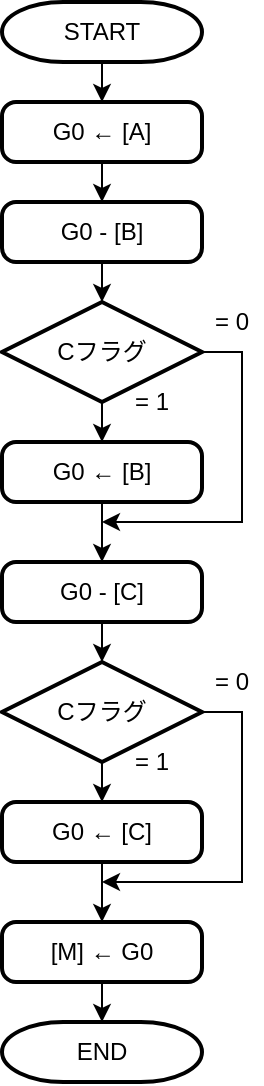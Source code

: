 <mxfile version="13.9.9" type="device"><diagram id="C5RBs43oDa-KdzZeNtuy" name="Page-1"><mxGraphModel dx="786" dy="580" grid="1" gridSize="10" guides="1" tooltips="1" connect="1" arrows="1" fold="1" page="1" pageScale="1" pageWidth="827" pageHeight="1169" math="0" shadow="0"><root><mxCell id="WIyWlLk6GJQsqaUBKTNV-0"/><mxCell id="WIyWlLk6GJQsqaUBKTNV-1" parent="WIyWlLk6GJQsqaUBKTNV-0"/><mxCell id="zOPaoA2bat6VFrylqssT-14" style="edgeStyle=orthogonalEdgeStyle;rounded=0;orthogonalLoop=1;jettySize=auto;html=1;exitX=0.5;exitY=1;exitDx=0;exitDy=0;exitPerimeter=0;entryX=0.5;entryY=0;entryDx=0;entryDy=0;" parent="WIyWlLk6GJQsqaUBKTNV-1" source="zOPaoA2bat6VFrylqssT-0" target="zOPaoA2bat6VFrylqssT-2" edge="1"><mxGeometry relative="1" as="geometry"/></mxCell><mxCell id="zOPaoA2bat6VFrylqssT-0" value="START" style="strokeWidth=2;html=1;shape=mxgraph.flowchart.terminator;whiteSpace=wrap;" parent="WIyWlLk6GJQsqaUBKTNV-1" vertex="1"><mxGeometry x="230" y="140" width="100" height="30" as="geometry"/></mxCell><mxCell id="zOPaoA2bat6VFrylqssT-11" style="edgeStyle=orthogonalEdgeStyle;rounded=0;orthogonalLoop=1;jettySize=auto;html=1;exitX=1;exitY=0.5;exitDx=0;exitDy=0;exitPerimeter=0;" parent="WIyWlLk6GJQsqaUBKTNV-1" source="zOPaoA2bat6VFrylqssT-1" edge="1"><mxGeometry relative="1" as="geometry"><mxPoint x="280" y="400" as="targetPoint"/><Array as="points"><mxPoint x="350" y="315"/><mxPoint x="350" y="400"/></Array></mxGeometry></mxCell><mxCell id="zOPaoA2bat6VFrylqssT-17" style="edgeStyle=orthogonalEdgeStyle;rounded=0;orthogonalLoop=1;jettySize=auto;html=1;exitX=0.5;exitY=1;exitDx=0;exitDy=0;exitPerimeter=0;entryX=0.5;entryY=0;entryDx=0;entryDy=0;" parent="WIyWlLk6GJQsqaUBKTNV-1" source="zOPaoA2bat6VFrylqssT-1" target="zOPaoA2bat6VFrylqssT-10" edge="1"><mxGeometry relative="1" as="geometry"/></mxCell><mxCell id="zOPaoA2bat6VFrylqssT-1" value="Cフラグ" style="strokeWidth=2;html=1;shape=mxgraph.flowchart.decision;whiteSpace=wrap;" parent="WIyWlLk6GJQsqaUBKTNV-1" vertex="1"><mxGeometry x="230" y="290" width="100" height="50" as="geometry"/></mxCell><mxCell id="zOPaoA2bat6VFrylqssT-15" style="edgeStyle=orthogonalEdgeStyle;rounded=0;orthogonalLoop=1;jettySize=auto;html=1;exitX=0.5;exitY=1;exitDx=0;exitDy=0;entryX=0.5;entryY=0;entryDx=0;entryDy=0;" parent="WIyWlLk6GJQsqaUBKTNV-1" source="zOPaoA2bat6VFrylqssT-2" target="zOPaoA2bat6VFrylqssT-3" edge="1"><mxGeometry relative="1" as="geometry"/></mxCell><mxCell id="zOPaoA2bat6VFrylqssT-2" value="G0 ← [A]" style="rounded=1;whiteSpace=wrap;html=1;absoluteArcSize=1;arcSize=14;strokeWidth=2;" parent="WIyWlLk6GJQsqaUBKTNV-1" vertex="1"><mxGeometry x="230" y="190" width="100" height="30" as="geometry"/></mxCell><mxCell id="zOPaoA2bat6VFrylqssT-16" style="edgeStyle=orthogonalEdgeStyle;rounded=0;orthogonalLoop=1;jettySize=auto;html=1;exitX=0.5;exitY=1;exitDx=0;exitDy=0;entryX=0.5;entryY=0;entryDx=0;entryDy=0;entryPerimeter=0;" parent="WIyWlLk6GJQsqaUBKTNV-1" source="zOPaoA2bat6VFrylqssT-3" target="zOPaoA2bat6VFrylqssT-1" edge="1"><mxGeometry relative="1" as="geometry"/></mxCell><mxCell id="zOPaoA2bat6VFrylqssT-3" value="G0 - [B]" style="rounded=1;whiteSpace=wrap;html=1;absoluteArcSize=1;arcSize=14;strokeWidth=2;" parent="WIyWlLk6GJQsqaUBKTNV-1" vertex="1"><mxGeometry x="230" y="240" width="100" height="30" as="geometry"/></mxCell><mxCell id="zOPaoA2bat6VFrylqssT-19" style="edgeStyle=orthogonalEdgeStyle;rounded=0;orthogonalLoop=1;jettySize=auto;html=1;exitX=0.5;exitY=1;exitDx=0;exitDy=0;entryX=0.5;entryY=0;entryDx=0;entryDy=0;entryPerimeter=0;" parent="WIyWlLk6GJQsqaUBKTNV-1" source="zOPaoA2bat6VFrylqssT-6" target="zOPaoA2bat6VFrylqssT-7" edge="1"><mxGeometry relative="1" as="geometry"/></mxCell><mxCell id="zOPaoA2bat6VFrylqssT-6" value="G0 - [C]" style="rounded=1;whiteSpace=wrap;html=1;absoluteArcSize=1;arcSize=14;strokeWidth=2;" parent="WIyWlLk6GJQsqaUBKTNV-1" vertex="1"><mxGeometry x="230" y="420" width="100" height="30" as="geometry"/></mxCell><mxCell id="zOPaoA2bat6VFrylqssT-20" style="edgeStyle=orthogonalEdgeStyle;rounded=0;orthogonalLoop=1;jettySize=auto;html=1;exitX=0.5;exitY=1;exitDx=0;exitDy=0;exitPerimeter=0;entryX=0.5;entryY=0;entryDx=0;entryDy=0;" parent="WIyWlLk6GJQsqaUBKTNV-1" source="zOPaoA2bat6VFrylqssT-7" target="zOPaoA2bat6VFrylqssT-9" edge="1"><mxGeometry relative="1" as="geometry"/></mxCell><mxCell id="zOPaoA2bat6VFrylqssT-23" style="edgeStyle=orthogonalEdgeStyle;rounded=0;orthogonalLoop=1;jettySize=auto;html=1;exitX=1;exitY=0.5;exitDx=0;exitDy=0;exitPerimeter=0;" parent="WIyWlLk6GJQsqaUBKTNV-1" source="zOPaoA2bat6VFrylqssT-7" edge="1"><mxGeometry relative="1" as="geometry"><mxPoint x="280" y="580" as="targetPoint"/><Array as="points"><mxPoint x="350" y="495"/><mxPoint x="350" y="580"/><mxPoint x="280" y="580"/></Array></mxGeometry></mxCell><mxCell id="zOPaoA2bat6VFrylqssT-7" value="Cフラグ" style="strokeWidth=2;html=1;shape=mxgraph.flowchart.decision;whiteSpace=wrap;" parent="WIyWlLk6GJQsqaUBKTNV-1" vertex="1"><mxGeometry x="230" y="470" width="100" height="50" as="geometry"/></mxCell><mxCell id="zOPaoA2bat6VFrylqssT-24" style="edgeStyle=orthogonalEdgeStyle;rounded=0;orthogonalLoop=1;jettySize=auto;html=1;exitX=0.5;exitY=1;exitDx=0;exitDy=0;entryX=0.5;entryY=0;entryDx=0;entryDy=0;" parent="WIyWlLk6GJQsqaUBKTNV-1" source="zOPaoA2bat6VFrylqssT-9" target="zOPaoA2bat6VFrylqssT-21" edge="1"><mxGeometry relative="1" as="geometry"/></mxCell><mxCell id="zOPaoA2bat6VFrylqssT-9" value="G0 ← [C]" style="rounded=1;whiteSpace=wrap;html=1;absoluteArcSize=1;arcSize=14;strokeWidth=2;" parent="WIyWlLk6GJQsqaUBKTNV-1" vertex="1"><mxGeometry x="230" y="540" width="100" height="30" as="geometry"/></mxCell><mxCell id="zOPaoA2bat6VFrylqssT-18" style="edgeStyle=orthogonalEdgeStyle;rounded=0;orthogonalLoop=1;jettySize=auto;html=1;exitX=0.5;exitY=1;exitDx=0;exitDy=0;entryX=0.5;entryY=0;entryDx=0;entryDy=0;" parent="WIyWlLk6GJQsqaUBKTNV-1" source="zOPaoA2bat6VFrylqssT-10" target="zOPaoA2bat6VFrylqssT-6" edge="1"><mxGeometry relative="1" as="geometry"/></mxCell><mxCell id="zOPaoA2bat6VFrylqssT-10" value="G0 ← [B]" style="rounded=1;whiteSpace=wrap;html=1;absoluteArcSize=1;arcSize=14;strokeWidth=2;" parent="WIyWlLk6GJQsqaUBKTNV-1" vertex="1"><mxGeometry x="230" y="360" width="100" height="30" as="geometry"/></mxCell><mxCell id="zOPaoA2bat6VFrylqssT-13" value="= 0" style="text;html=1;strokeColor=none;fillColor=none;align=center;verticalAlign=middle;whiteSpace=wrap;rounded=0;" parent="WIyWlLk6GJQsqaUBKTNV-1" vertex="1"><mxGeometry x="330" y="290" width="30" height="20" as="geometry"/></mxCell><mxCell id="zOPaoA2bat6VFrylqssT-25" style="edgeStyle=orthogonalEdgeStyle;rounded=0;orthogonalLoop=1;jettySize=auto;html=1;exitX=0.5;exitY=1;exitDx=0;exitDy=0;entryX=0.5;entryY=0;entryDx=0;entryDy=0;entryPerimeter=0;" parent="WIyWlLk6GJQsqaUBKTNV-1" source="zOPaoA2bat6VFrylqssT-21" target="zOPaoA2bat6VFrylqssT-22" edge="1"><mxGeometry relative="1" as="geometry"/></mxCell><mxCell id="zOPaoA2bat6VFrylqssT-21" value="[M] ← G0" style="rounded=1;whiteSpace=wrap;html=1;absoluteArcSize=1;arcSize=14;strokeWidth=2;" parent="WIyWlLk6GJQsqaUBKTNV-1" vertex="1"><mxGeometry x="230" y="600" width="100" height="30" as="geometry"/></mxCell><mxCell id="zOPaoA2bat6VFrylqssT-22" value="END" style="strokeWidth=2;html=1;shape=mxgraph.flowchart.terminator;whiteSpace=wrap;" parent="WIyWlLk6GJQsqaUBKTNV-1" vertex="1"><mxGeometry x="230" y="650" width="100" height="30" as="geometry"/></mxCell><mxCell id="zOPaoA2bat6VFrylqssT-27" value="= 1" style="text;html=1;strokeColor=none;fillColor=none;align=center;verticalAlign=middle;whiteSpace=wrap;rounded=0;" parent="WIyWlLk6GJQsqaUBKTNV-1" vertex="1"><mxGeometry x="290" y="330" width="30" height="20" as="geometry"/></mxCell><mxCell id="zOPaoA2bat6VFrylqssT-28" value="= 1" style="text;html=1;strokeColor=none;fillColor=none;align=center;verticalAlign=middle;whiteSpace=wrap;rounded=0;" parent="WIyWlLk6GJQsqaUBKTNV-1" vertex="1"><mxGeometry x="290" y="510" width="30" height="20" as="geometry"/></mxCell><mxCell id="zOPaoA2bat6VFrylqssT-29" value="= 0" style="text;html=1;strokeColor=none;fillColor=none;align=center;verticalAlign=middle;whiteSpace=wrap;rounded=0;" parent="WIyWlLk6GJQsqaUBKTNV-1" vertex="1"><mxGeometry x="330" y="470" width="30" height="20" as="geometry"/></mxCell></root></mxGraphModel></diagram></mxfile>